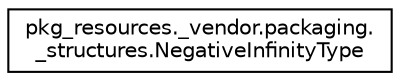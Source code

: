 digraph "Graphical Class Hierarchy"
{
 // LATEX_PDF_SIZE
  edge [fontname="Helvetica",fontsize="10",labelfontname="Helvetica",labelfontsize="10"];
  node [fontname="Helvetica",fontsize="10",shape=record];
  rankdir="LR";
  Node0 [label="pkg_resources._vendor.packaging.\l_structures.NegativeInfinityType",height=0.2,width=0.4,color="black", fillcolor="white", style="filled",URL="$classpkg__resources_1_1__vendor_1_1packaging_1_1__structures_1_1NegativeInfinityType.html",tooltip=" "];
}
